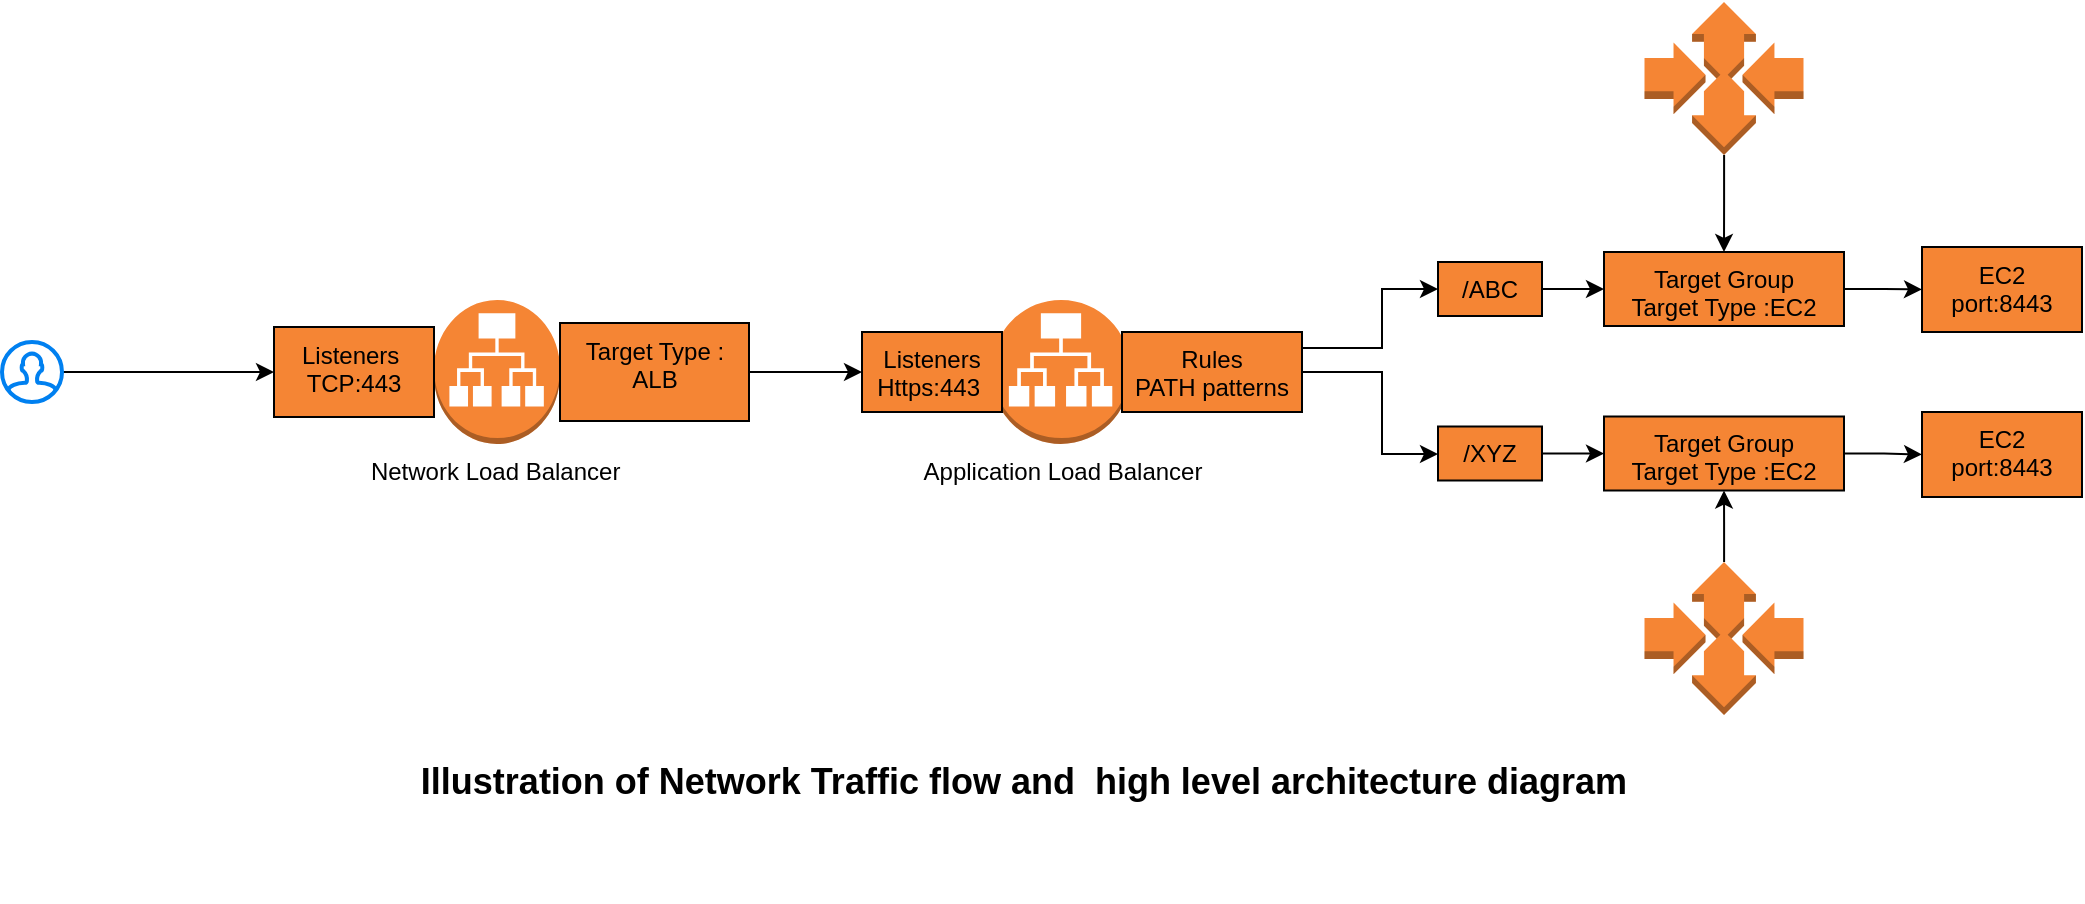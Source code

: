 <mxfile version="23.1.6" type="device">
  <diagram name="Page-1" id="PyCe2yR-fGFqo1A-PFSp">
    <mxGraphModel dx="1217" dy="607" grid="1" gridSize="10" guides="1" tooltips="1" connect="1" arrows="1" fold="1" page="1" pageScale="1" pageWidth="1169" pageHeight="827" math="0" shadow="0">
      <root>
        <mxCell id="0" />
        <mxCell id="1" parent="0" />
        <mxCell id="BnhcrSEK56_b6jAqbSCg-4" value="Application Load Balancer" style="outlineConnect=0;dashed=0;verticalLabelPosition=bottom;verticalAlign=top;align=center;html=1;shape=mxgraph.aws3.application_load_balancer;fillColor=#F58534;gradientColor=none;" parent="1" vertex="1">
          <mxGeometry x="555" y="239" width="69" height="72" as="geometry" />
        </mxCell>
        <mxCell id="BnhcrSEK56_b6jAqbSCg-5" value="Network Load Balancer&amp;nbsp;" style="outlineConnect=0;dashed=0;verticalLabelPosition=bottom;verticalAlign=top;align=center;html=1;shape=mxgraph.aws3.application_load_balancer;fillColor=#F58534;gradientColor=none;" parent="1" vertex="1">
          <mxGeometry x="276" y="239" width="63" height="72" as="geometry" />
        </mxCell>
        <mxCell id="BnhcrSEK56_b6jAqbSCg-84" value="" style="edgeStyle=orthogonalEdgeStyle;rounded=0;orthogonalLoop=1;jettySize=auto;html=1;" parent="1" source="BnhcrSEK56_b6jAqbSCg-8" target="BnhcrSEK56_b6jAqbSCg-80" edge="1">
          <mxGeometry relative="1" as="geometry" />
        </mxCell>
        <mxCell id="BnhcrSEK56_b6jAqbSCg-8" value="Target Type : ALB" style="whiteSpace=wrap;html=1;verticalAlign=top;fillColor=#F58534;dashed=0;gradientColor=none;" parent="1" vertex="1">
          <mxGeometry x="339" y="250.5" width="94.5" height="49" as="geometry" />
        </mxCell>
        <mxCell id="BnhcrSEK56_b6jAqbSCg-85" style="edgeStyle=orthogonalEdgeStyle;rounded=0;orthogonalLoop=1;jettySize=auto;html=1;entryX=0;entryY=0.5;entryDx=0;entryDy=0;" parent="1" source="BnhcrSEK56_b6jAqbSCg-12" target="BnhcrSEK56_b6jAqbSCg-19" edge="1">
          <mxGeometry relative="1" as="geometry">
            <Array as="points">
              <mxPoint x="750" y="263" />
              <mxPoint x="750" y="234" />
            </Array>
          </mxGeometry>
        </mxCell>
        <mxCell id="BnhcrSEK56_b6jAqbSCg-101" value="" style="edgeStyle=orthogonalEdgeStyle;rounded=0;orthogonalLoop=1;jettySize=auto;html=1;" parent="1" source="BnhcrSEK56_b6jAqbSCg-12" target="BnhcrSEK56_b6jAqbSCg-87" edge="1">
          <mxGeometry relative="1" as="geometry">
            <Array as="points">
              <mxPoint x="750" y="275" />
              <mxPoint x="750" y="316" />
            </Array>
          </mxGeometry>
        </mxCell>
        <mxCell id="BnhcrSEK56_b6jAqbSCg-12" value="Rules&lt;br&gt;PATH patterns" style="whiteSpace=wrap;html=1;verticalAlign=top;fillColor=#F58534;dashed=0;gradientColor=none;" parent="1" vertex="1">
          <mxGeometry x="620" y="255" width="90" height="40" as="geometry" />
        </mxCell>
        <mxCell id="BnhcrSEK56_b6jAqbSCg-91" value="" style="edgeStyle=orthogonalEdgeStyle;rounded=0;orthogonalLoop=1;jettySize=auto;html=1;" parent="1" source="BnhcrSEK56_b6jAqbSCg-19" target="BnhcrSEK56_b6jAqbSCg-26" edge="1">
          <mxGeometry relative="1" as="geometry" />
        </mxCell>
        <mxCell id="BnhcrSEK56_b6jAqbSCg-19" value="/ABC" style="whiteSpace=wrap;html=1;verticalAlign=top;fillColor=#F58534;dashed=0;gradientColor=none;" parent="1" vertex="1">
          <mxGeometry x="778" y="220" width="52" height="27" as="geometry" />
        </mxCell>
        <mxCell id="BnhcrSEK56_b6jAqbSCg-98" value="" style="edgeStyle=orthogonalEdgeStyle;rounded=0;orthogonalLoop=1;jettySize=auto;html=1;" parent="1" source="BnhcrSEK56_b6jAqbSCg-26" target="BnhcrSEK56_b6jAqbSCg-31" edge="1">
          <mxGeometry relative="1" as="geometry" />
        </mxCell>
        <mxCell id="BnhcrSEK56_b6jAqbSCg-26" value="Target Group &lt;br&gt;Target Type :EC2" style="whiteSpace=wrap;html=1;verticalAlign=top;fillColor=#F58534;dashed=0;gradientColor=none;" parent="1" vertex="1">
          <mxGeometry x="861" y="215" width="120" height="37" as="geometry" />
        </mxCell>
        <mxCell id="BnhcrSEK56_b6jAqbSCg-31" value="EC2&lt;br&gt;port:8443" style="whiteSpace=wrap;html=1;verticalAlign=top;fillColor=#F58534;dashed=0;gradientColor=none;" parent="1" vertex="1">
          <mxGeometry x="1020" y="212.5" width="80" height="42.5" as="geometry" />
        </mxCell>
        <mxCell id="BnhcrSEK56_b6jAqbSCg-75" value="Listeners&amp;nbsp;&lt;br&gt;TCP:443" style="whiteSpace=wrap;html=1;verticalAlign=top;fillColor=#F58534;dashed=0;gradientColor=none;" parent="1" vertex="1">
          <mxGeometry x="196" y="252.5" width="80" height="45" as="geometry" />
        </mxCell>
        <mxCell id="BnhcrSEK56_b6jAqbSCg-80" value="Listeners&lt;br&gt;Https:443&amp;nbsp;" style="whiteSpace=wrap;html=1;verticalAlign=top;fillColor=#F58534;dashed=0;gradientColor=none;" parent="1" vertex="1">
          <mxGeometry x="490" y="255" width="70" height="40" as="geometry" />
        </mxCell>
        <mxCell id="BnhcrSEK56_b6jAqbSCg-99" value="" style="edgeStyle=orthogonalEdgeStyle;rounded=0;orthogonalLoop=1;jettySize=auto;html=1;" parent="1" source="BnhcrSEK56_b6jAqbSCg-87" target="BnhcrSEK56_b6jAqbSCg-93" edge="1">
          <mxGeometry relative="1" as="geometry" />
        </mxCell>
        <mxCell id="BnhcrSEK56_b6jAqbSCg-87" value="/XYZ" style="whiteSpace=wrap;html=1;verticalAlign=top;fillColor=#F58534;dashed=0;gradientColor=none;" parent="1" vertex="1">
          <mxGeometry x="778" y="302.25" width="52" height="27" as="geometry" />
        </mxCell>
        <mxCell id="BnhcrSEK56_b6jAqbSCg-95" value="" style="edgeStyle=orthogonalEdgeStyle;rounded=0;orthogonalLoop=1;jettySize=auto;html=1;" parent="1" source="BnhcrSEK56_b6jAqbSCg-89" target="BnhcrSEK56_b6jAqbSCg-93" edge="1">
          <mxGeometry relative="1" as="geometry" />
        </mxCell>
        <mxCell id="BnhcrSEK56_b6jAqbSCg-89" value="" style="outlineConnect=0;dashed=0;verticalLabelPosition=bottom;verticalAlign=top;align=center;html=1;shape=mxgraph.aws3.auto_scaling;fillColor=#F58534;gradientColor=none;" parent="1" vertex="1">
          <mxGeometry x="881.25" y="370" width="79.5" height="76.5" as="geometry" />
        </mxCell>
        <mxCell id="BnhcrSEK56_b6jAqbSCg-96" value="" style="edgeStyle=orthogonalEdgeStyle;rounded=0;orthogonalLoop=1;jettySize=auto;html=1;" parent="1" source="BnhcrSEK56_b6jAqbSCg-92" target="BnhcrSEK56_b6jAqbSCg-26" edge="1">
          <mxGeometry relative="1" as="geometry" />
        </mxCell>
        <mxCell id="BnhcrSEK56_b6jAqbSCg-92" value="" style="outlineConnect=0;dashed=0;verticalLabelPosition=bottom;verticalAlign=top;align=center;html=1;shape=mxgraph.aws3.auto_scaling;fillColor=#F58534;gradientColor=none;" parent="1" vertex="1">
          <mxGeometry x="881.25" y="90" width="79.5" height="76.5" as="geometry" />
        </mxCell>
        <mxCell id="BnhcrSEK56_b6jAqbSCg-102" value="" style="edgeStyle=orthogonalEdgeStyle;rounded=0;orthogonalLoop=1;jettySize=auto;html=1;" parent="1" source="BnhcrSEK56_b6jAqbSCg-93" target="BnhcrSEK56_b6jAqbSCg-94" edge="1">
          <mxGeometry relative="1" as="geometry" />
        </mxCell>
        <mxCell id="BnhcrSEK56_b6jAqbSCg-93" value="Target Group &lt;br&gt;Target Type :EC2" style="whiteSpace=wrap;html=1;verticalAlign=top;fillColor=#F58534;dashed=0;gradientColor=none;" parent="1" vertex="1">
          <mxGeometry x="861" y="297.25" width="120" height="37" as="geometry" />
        </mxCell>
        <mxCell id="BnhcrSEK56_b6jAqbSCg-94" value="EC2&lt;br&gt;port:8443" style="whiteSpace=wrap;html=1;verticalAlign=top;fillColor=#F58534;dashed=0;gradientColor=none;" parent="1" vertex="1">
          <mxGeometry x="1020" y="295" width="80" height="42.5" as="geometry" />
        </mxCell>
        <mxCell id="BnhcrSEK56_b6jAqbSCg-104" value="" style="edgeStyle=orthogonalEdgeStyle;rounded=0;orthogonalLoop=1;jettySize=auto;html=1;" parent="1" source="BnhcrSEK56_b6jAqbSCg-103" target="BnhcrSEK56_b6jAqbSCg-75" edge="1">
          <mxGeometry relative="1" as="geometry" />
        </mxCell>
        <mxCell id="BnhcrSEK56_b6jAqbSCg-103" value="" style="html=1;verticalLabelPosition=bottom;align=center;labelBackgroundColor=#ffffff;verticalAlign=top;strokeWidth=2;strokeColor=#0080F0;shadow=0;dashed=0;shape=mxgraph.ios7.icons.user;" parent="1" vertex="1">
          <mxGeometry x="60" y="260" width="30" height="30" as="geometry" />
        </mxCell>
        <mxCell id="BnhcrSEK56_b6jAqbSCg-105" value="&lt;b&gt;&lt;font style=&quot;font-size: 18px;&quot;&gt;Illustration of Network Traffic flow and&amp;nbsp; high level&amp;nbsp;&lt;/font&gt;&lt;/b&gt;&lt;b style=&quot;border-color: var(--border-color);&quot;&gt;&lt;font style=&quot;border-color: var(--border-color); font-size: 18px;&quot;&gt;architecture&amp;nbsp;&lt;/font&gt;&lt;/b&gt;&lt;b&gt;&lt;font style=&quot;font-size: 18px;&quot;&gt;diagram&lt;/font&gt;&lt;/b&gt;" style="text;html=1;align=center;verticalAlign=middle;whiteSpace=wrap;rounded=0;" parent="1" vertex="1">
          <mxGeometry x="261.25" y="420" width="620" height="120" as="geometry" />
        </mxCell>
      </root>
    </mxGraphModel>
  </diagram>
</mxfile>
